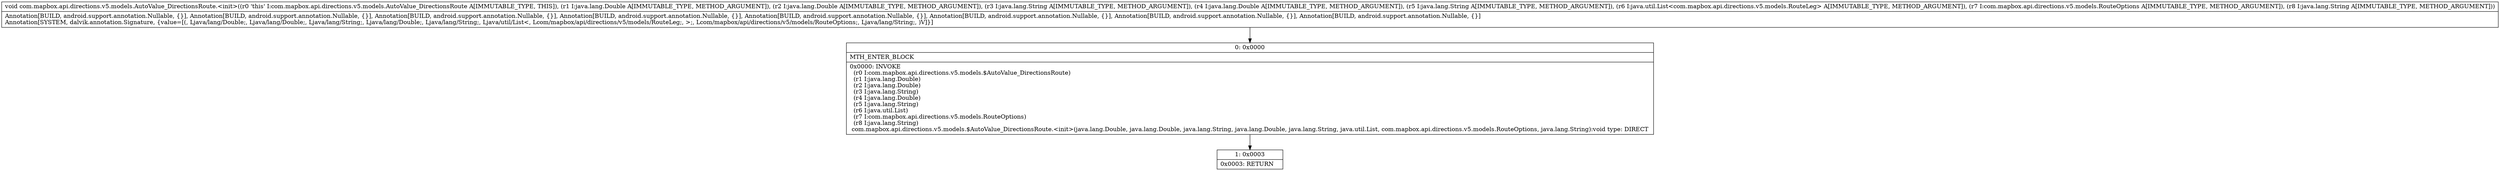 digraph "CFG forcom.mapbox.api.directions.v5.models.AutoValue_DirectionsRoute.\<init\>(Ljava\/lang\/Double;Ljava\/lang\/Double;Ljava\/lang\/String;Ljava\/lang\/Double;Ljava\/lang\/String;Ljava\/util\/List;Lcom\/mapbox\/api\/directions\/v5\/models\/RouteOptions;Ljava\/lang\/String;)V" {
Node_0 [shape=record,label="{0\:\ 0x0000|MTH_ENTER_BLOCK\l|0x0000: INVOKE  \l  (r0 I:com.mapbox.api.directions.v5.models.$AutoValue_DirectionsRoute)\l  (r1 I:java.lang.Double)\l  (r2 I:java.lang.Double)\l  (r3 I:java.lang.String)\l  (r4 I:java.lang.Double)\l  (r5 I:java.lang.String)\l  (r6 I:java.util.List)\l  (r7 I:com.mapbox.api.directions.v5.models.RouteOptions)\l  (r8 I:java.lang.String)\l com.mapbox.api.directions.v5.models.$AutoValue_DirectionsRoute.\<init\>(java.lang.Double, java.lang.Double, java.lang.String, java.lang.Double, java.lang.String, java.util.List, com.mapbox.api.directions.v5.models.RouteOptions, java.lang.String):void type: DIRECT \l}"];
Node_1 [shape=record,label="{1\:\ 0x0003|0x0003: RETURN   \l}"];
MethodNode[shape=record,label="{void com.mapbox.api.directions.v5.models.AutoValue_DirectionsRoute.\<init\>((r0 'this' I:com.mapbox.api.directions.v5.models.AutoValue_DirectionsRoute A[IMMUTABLE_TYPE, THIS]), (r1 I:java.lang.Double A[IMMUTABLE_TYPE, METHOD_ARGUMENT]), (r2 I:java.lang.Double A[IMMUTABLE_TYPE, METHOD_ARGUMENT]), (r3 I:java.lang.String A[IMMUTABLE_TYPE, METHOD_ARGUMENT]), (r4 I:java.lang.Double A[IMMUTABLE_TYPE, METHOD_ARGUMENT]), (r5 I:java.lang.String A[IMMUTABLE_TYPE, METHOD_ARGUMENT]), (r6 I:java.util.List\<com.mapbox.api.directions.v5.models.RouteLeg\> A[IMMUTABLE_TYPE, METHOD_ARGUMENT]), (r7 I:com.mapbox.api.directions.v5.models.RouteOptions A[IMMUTABLE_TYPE, METHOD_ARGUMENT]), (r8 I:java.lang.String A[IMMUTABLE_TYPE, METHOD_ARGUMENT]))  | Annotation[BUILD, android.support.annotation.Nullable, \{\}], Annotation[BUILD, android.support.annotation.Nullable, \{\}], Annotation[BUILD, android.support.annotation.Nullable, \{\}], Annotation[BUILD, android.support.annotation.Nullable, \{\}], Annotation[BUILD, android.support.annotation.Nullable, \{\}], Annotation[BUILD, android.support.annotation.Nullable, \{\}], Annotation[BUILD, android.support.annotation.Nullable, \{\}], Annotation[BUILD, android.support.annotation.Nullable, \{\}]\lAnnotation[SYSTEM, dalvik.annotation.Signature, \{value=[(, Ljava\/lang\/Double;, Ljava\/lang\/Double;, Ljava\/lang\/String;, Ljava\/lang\/Double;, Ljava\/lang\/String;, Ljava\/util\/List\<, Lcom\/mapbox\/api\/directions\/v5\/models\/RouteLeg;, \>;, Lcom\/mapbox\/api\/directions\/v5\/models\/RouteOptions;, Ljava\/lang\/String;, )V]\}]\l}"];
MethodNode -> Node_0;
Node_0 -> Node_1;
}

